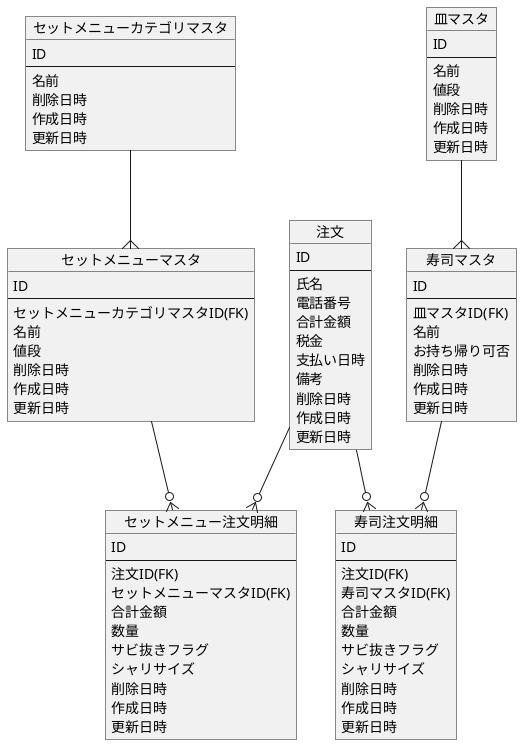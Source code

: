 ' 追加課題 --- 注文ごとに特記事項をメモできるようにして欲しい
@startuml 寿司

object セットメニューカテゴリマスタ {
  ID
  --
  名前
  削除日時
  作成日時
  更新日時
}

object セットメニューマスタ {
  ID
  --
  セットメニューカテゴリマスタID(FK)
  名前
  値段
  削除日時
  作成日時
  更新日時
}

object 皿マスタ {
  ID
  --
  名前
  値段
  削除日時
  作成日時
  更新日時
}

object 寿司マスタ {
  ID
  --
  皿マスタID(FK)
  名前
  お持ち帰り可否
  削除日時
  作成日時
  更新日時
}

object 注文 {
  ID
  --
  氏名
  電話番号
  合計金額
  税金
  支払い日時
  備考
  削除日時
  作成日時
  更新日時
}

object セットメニュー注文明細 {
  ID
  --
  注文ID(FK)
  セットメニューマスタID(FK)
  合計金額
  数量
  サビ抜きフラグ
  シャリサイズ
  削除日時
  作成日時
  更新日時
}

object 寿司注文明細 {
  ID
  --
  注文ID(FK)
  寿司マスタID(FK)
  合計金額
  数量
  サビ抜きフラグ
  シャリサイズ
  削除日時
  作成日時
  更新日時
}

セットメニューカテゴリマスタ --{ セットメニューマスタ
皿マスタ --{ 寿司マスタ
注文 --o{ セットメニュー注文明細
注文 --o{ 寿司注文明細
セットメニューマスタ --o{ セットメニュー注文明細
寿司マスタ --o{ 寿司注文明細

@enduml